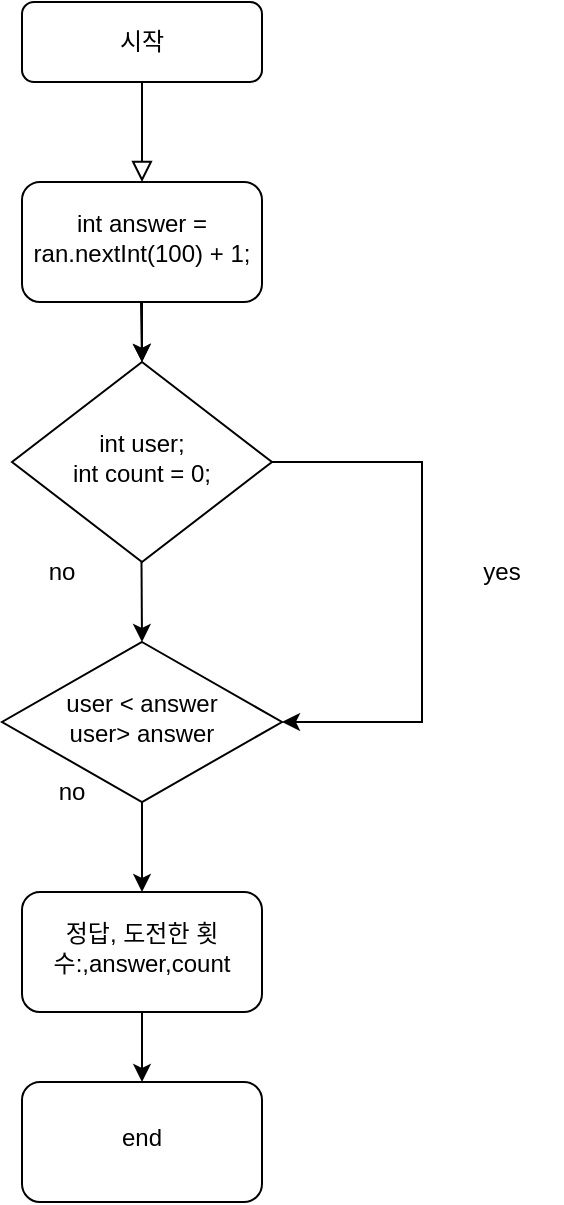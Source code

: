 <mxfile version="22.0.4" type="google">
  <diagram id="C5RBs43oDa-KdzZeNtuy" name="Page-1">
    <mxGraphModel grid="1" page="1" gridSize="10" guides="1" tooltips="1" connect="1" arrows="1" fold="1" pageScale="1" pageWidth="827" pageHeight="1169" math="0" shadow="0">
      <root>
        <mxCell id="WIyWlLk6GJQsqaUBKTNV-0" />
        <mxCell id="WIyWlLk6GJQsqaUBKTNV-1" parent="WIyWlLk6GJQsqaUBKTNV-0" />
        <mxCell id="WIyWlLk6GJQsqaUBKTNV-2" value="" style="rounded=0;html=1;jettySize=auto;orthogonalLoop=1;fontSize=11;endArrow=block;endFill=0;endSize=8;strokeWidth=1;shadow=0;labelBackgroundColor=none;edgeStyle=orthogonalEdgeStyle;" edge="1" parent="WIyWlLk6GJQsqaUBKTNV-1" source="WIyWlLk6GJQsqaUBKTNV-3">
          <mxGeometry relative="1" as="geometry">
            <mxPoint x="220" y="170" as="targetPoint" />
          </mxGeometry>
        </mxCell>
        <mxCell id="WIyWlLk6GJQsqaUBKTNV-3" value="시작" style="rounded=1;whiteSpace=wrap;html=1;fontSize=12;glass=0;strokeWidth=1;shadow=0;" vertex="1" parent="WIyWlLk6GJQsqaUBKTNV-1">
          <mxGeometry x="160" y="80" width="120" height="40" as="geometry" />
        </mxCell>
        <mxCell id="UWsyBd75Llv80SivHiSh-1" value="&lt;div&gt;int user;&lt;/div&gt;&lt;div&gt;int count = 0;&lt;span style=&quot;&quot;&gt;&lt;/span&gt;&lt;/div&gt;" style="rhombus;whiteSpace=wrap;html=1;shadow=0;strokeColor=default;strokeWidth=1;align=center;verticalAlign=middle;spacingTop=-4;spacing=6;fontFamily=Helvetica;fontSize=12;fontColor=default;fillColor=default;" vertex="1" parent="WIyWlLk6GJQsqaUBKTNV-1">
          <mxGeometry x="155" y="260" width="130" height="100" as="geometry" />
        </mxCell>
        <mxCell id="UWsyBd75Llv80SivHiSh-10" value="" style="edgeStyle=orthogonalEdgeStyle;rounded=0;orthogonalLoop=1;jettySize=auto;html=1;fontFamily=Helvetica;fontSize=12;fontColor=default;" edge="1" parent="WIyWlLk6GJQsqaUBKTNV-1" source="UWsyBd75Llv80SivHiSh-3" target="UWsyBd75Llv80SivHiSh-1">
          <mxGeometry relative="1" as="geometry" />
        </mxCell>
        <mxCell id="UWsyBd75Llv80SivHiSh-3" value="int answer = ran.nextInt(100) + 1;" style="rounded=1;whiteSpace=wrap;html=1;shadow=0;strokeColor=default;strokeWidth=1;align=center;verticalAlign=middle;spacingTop=-4;spacing=6;fontFamily=Helvetica;fontSize=12;fontColor=default;fillColor=default;" vertex="1" parent="WIyWlLk6GJQsqaUBKTNV-1">
          <mxGeometry x="160" y="170" width="120" height="60" as="geometry" />
        </mxCell>
        <mxCell id="UWsyBd75Llv80SivHiSh-5" value="정답, 도전한 횟수:,answer,count" style="rounded=1;whiteSpace=wrap;html=1;shadow=0;strokeColor=default;strokeWidth=1;align=center;verticalAlign=middle;spacingTop=-4;spacing=6;fontFamily=Helvetica;fontSize=12;fontColor=default;fillColor=default;" vertex="1" parent="WIyWlLk6GJQsqaUBKTNV-1">
          <mxGeometry x="160" y="525" width="120" height="60" as="geometry" />
        </mxCell>
        <mxCell id="UWsyBd75Llv80SivHiSh-25" style="edgeStyle=orthogonalEdgeStyle;rounded=0;orthogonalLoop=1;jettySize=auto;html=1;fontFamily=Helvetica;fontSize=12;fontColor=default;" edge="1" parent="WIyWlLk6GJQsqaUBKTNV-1" source="UWsyBd75Llv80SivHiSh-7" target="UWsyBd75Llv80SivHiSh-5">
          <mxGeometry relative="1" as="geometry" />
        </mxCell>
        <mxCell id="UWsyBd75Llv80SivHiSh-7" value="user &amp;lt; answer&lt;br&gt;user&amp;gt; answer" style="rhombus;whiteSpace=wrap;html=1;shadow=0;strokeColor=default;strokeWidth=1;align=center;verticalAlign=middle;spacingTop=-4;spacing=6;fontFamily=Helvetica;fontSize=12;fontColor=default;fillColor=default;" vertex="1" parent="WIyWlLk6GJQsqaUBKTNV-1">
          <mxGeometry x="150" y="400" width="140" height="80" as="geometry" />
        </mxCell>
        <mxCell id="UWsyBd75Llv80SivHiSh-9" value="" style="endArrow=classic;html=1;rounded=0;fontFamily=Helvetica;fontSize=12;fontColor=default;entryX=0.5;entryY=0;entryDx=0;entryDy=0;" edge="1" parent="WIyWlLk6GJQsqaUBKTNV-1" target="UWsyBd75Llv80SivHiSh-1">
          <mxGeometry width="50" height="50" relative="1" as="geometry">
            <mxPoint x="219.5" y="230" as="sourcePoint" />
            <mxPoint x="220" y="250" as="targetPoint" />
          </mxGeometry>
        </mxCell>
        <mxCell id="UWsyBd75Llv80SivHiSh-13" value="" style="endArrow=classic;html=1;rounded=0;fontFamily=Helvetica;fontSize=12;fontColor=default;entryX=0.5;entryY=0;entryDx=0;entryDy=0;" edge="1" parent="WIyWlLk6GJQsqaUBKTNV-1" target="UWsyBd75Llv80SivHiSh-7">
          <mxGeometry width="50" height="50" relative="1" as="geometry">
            <mxPoint x="219.75" y="360" as="sourcePoint" />
            <mxPoint x="220" y="380" as="targetPoint" />
          </mxGeometry>
        </mxCell>
        <mxCell id="UWsyBd75Llv80SivHiSh-17" value="" style="endArrow=classic;html=1;rounded=0;fontFamily=Helvetica;fontSize=12;fontColor=default;exitX=1;exitY=0.5;exitDx=0;exitDy=0;entryX=1;entryY=0.5;entryDx=0;entryDy=0;" edge="1" parent="WIyWlLk6GJQsqaUBKTNV-1" source="UWsyBd75Llv80SivHiSh-1" target="UWsyBd75Llv80SivHiSh-7">
          <mxGeometry width="50" height="50" relative="1" as="geometry">
            <mxPoint x="390" y="410" as="sourcePoint" />
            <mxPoint x="310" y="530" as="targetPoint" />
            <Array as="points">
              <mxPoint x="360" y="310" />
              <mxPoint x="360" y="440" />
            </Array>
          </mxGeometry>
        </mxCell>
        <mxCell id="UWsyBd75Llv80SivHiSh-18" value="end" style="rounded=1;whiteSpace=wrap;html=1;shadow=0;strokeColor=default;strokeWidth=1;align=center;verticalAlign=middle;spacingTop=-4;spacing=6;fontFamily=Helvetica;fontSize=12;fontColor=default;fillColor=default;" vertex="1" parent="WIyWlLk6GJQsqaUBKTNV-1">
          <mxGeometry x="160" y="620" width="120" height="60" as="geometry" />
        </mxCell>
        <mxCell id="UWsyBd75Llv80SivHiSh-19" value="" style="endArrow=classic;html=1;rounded=0;fontFamily=Helvetica;fontSize=12;fontColor=default;entryX=0.5;entryY=0;entryDx=0;entryDy=0;exitX=0.5;exitY=1;exitDx=0;exitDy=0;" edge="1" parent="WIyWlLk6GJQsqaUBKTNV-1" source="UWsyBd75Llv80SivHiSh-5" target="UWsyBd75Llv80SivHiSh-18">
          <mxGeometry width="50" height="50" relative="1" as="geometry">
            <mxPoint x="224.5" y="620" as="sourcePoint" />
            <mxPoint x="225" y="650" as="targetPoint" />
          </mxGeometry>
        </mxCell>
        <mxCell id="UWsyBd75Llv80SivHiSh-22" value="no" style="text;html=1;strokeColor=none;fillColor=none;align=center;verticalAlign=middle;whiteSpace=wrap;rounded=0;fontSize=12;fontFamily=Helvetica;fontColor=default;" vertex="1" parent="WIyWlLk6GJQsqaUBKTNV-1">
          <mxGeometry x="150" y="350" width="60" height="30" as="geometry" />
        </mxCell>
        <mxCell id="UWsyBd75Llv80SivHiSh-23" value="yes" style="text;html=1;strokeColor=none;fillColor=none;align=center;verticalAlign=middle;whiteSpace=wrap;rounded=0;fontSize=12;fontFamily=Helvetica;fontColor=default;" vertex="1" parent="WIyWlLk6GJQsqaUBKTNV-1">
          <mxGeometry x="370" y="350" width="60" height="30" as="geometry" />
        </mxCell>
        <mxCell id="UWsyBd75Llv80SivHiSh-24" value="no" style="text;html=1;strokeColor=none;fillColor=none;align=center;verticalAlign=middle;whiteSpace=wrap;rounded=0;fontSize=12;fontFamily=Helvetica;fontColor=default;" vertex="1" parent="WIyWlLk6GJQsqaUBKTNV-1">
          <mxGeometry x="155" y="460" width="60" height="30" as="geometry" />
        </mxCell>
      </root>
    </mxGraphModel>
  </diagram>
</mxfile>
